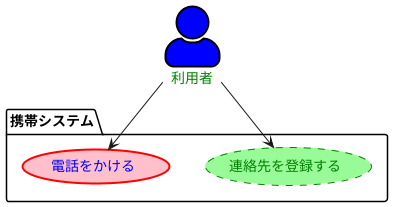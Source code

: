 @startuml ユースケース図
skinparam actorStyle awesome
' left to right direction
actor 利用者 #Blue;line:Black;line.bold;text:green
package 携帯システム {
usecase 連絡先を登録する #palegreen;line:green;line.dashed;text:green
usecase 電話をかける #pink;line:red;line.bold;text:Blue
}
利用者 --> 連絡先を登録する 
利用者 --> 電話をかける 
@enduml